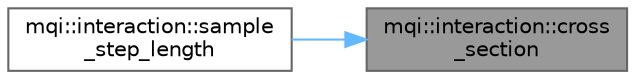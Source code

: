 digraph "mqi::interaction::cross_section"
{
 // LATEX_PDF_SIZE
  bgcolor="transparent";
  edge [fontname=Helvetica,fontsize=10,labelfontname=Helvetica,labelfontsize=10];
  node [fontname=Helvetica,fontsize=10,shape=box,height=0.2,width=0.4];
  rankdir="RL";
  Node1 [id="Node000001",label="mqi::interaction::cross\l_section",height=0.2,width=0.4,color="gray40", fillcolor="grey60", style="filled", fontcolor="black",tooltip="Pure virtual function to calculate the microscopic cross-section for the interaction."];
  Node1 -> Node2 [id="edge1_Node000001_Node000002",dir="back",color="steelblue1",style="solid",tooltip=" "];
  Node2 [id="Node000002",label="mqi::interaction::sample\l_step_length",height=0.2,width=0.4,color="grey40", fillcolor="white", style="filled",URL="$classmqi_1_1interaction.html#a98f3828dac7d33b98136496e0f2ba01f",tooltip="Samples a step length based on the interaction's cross-section."];
}

